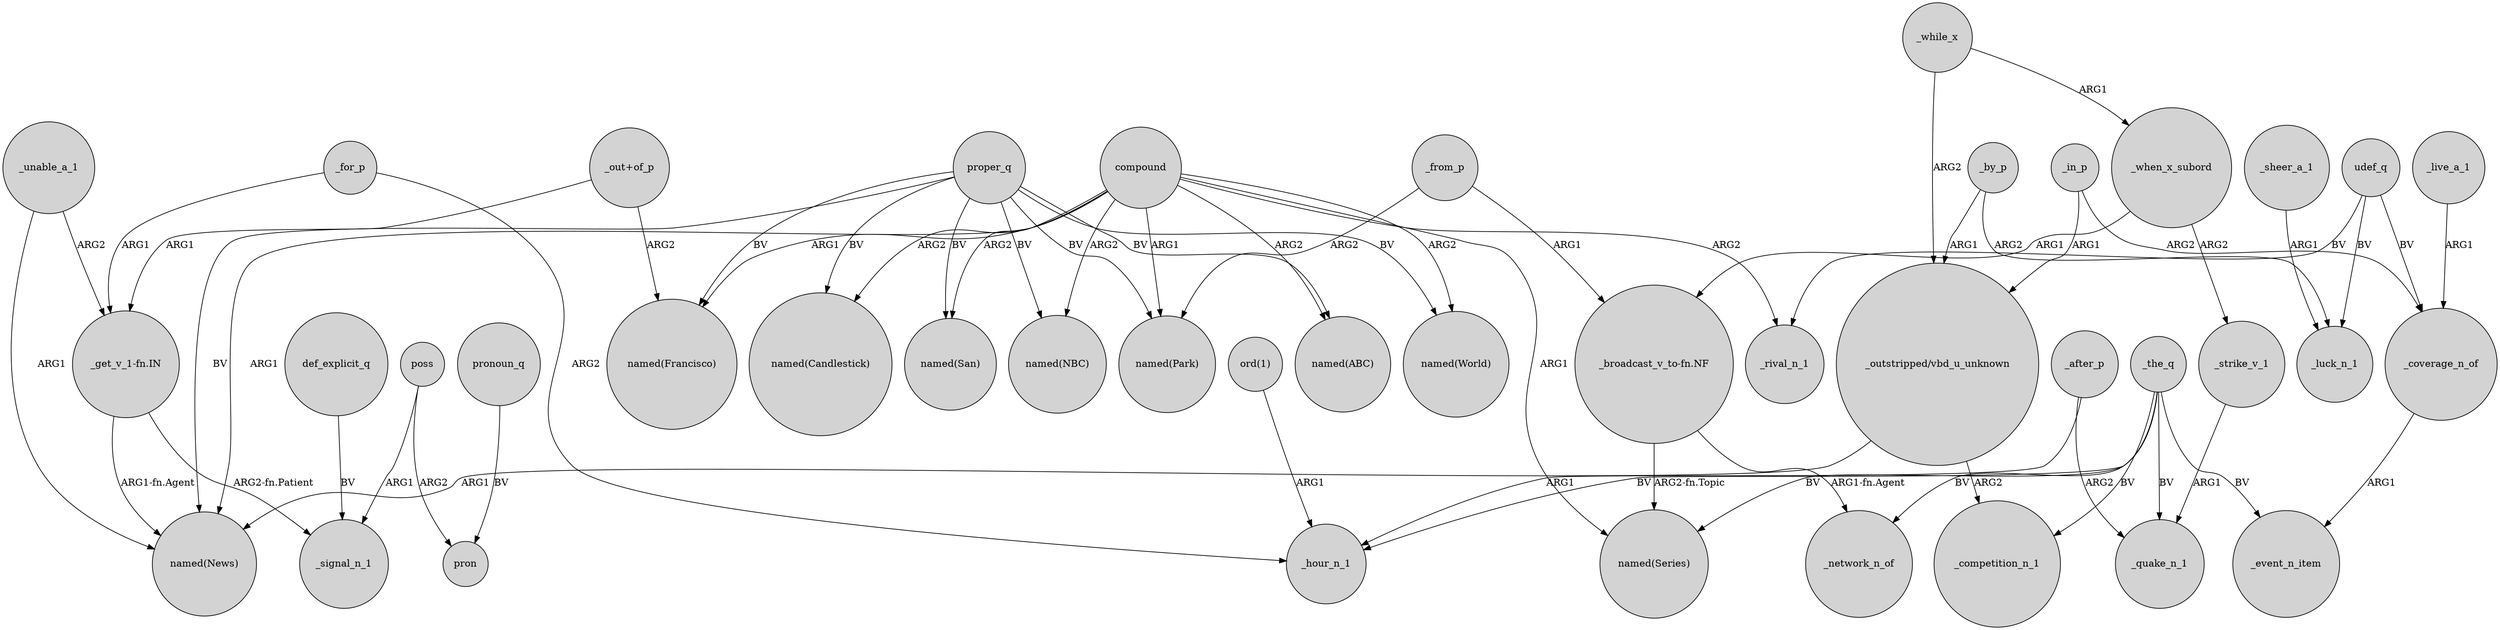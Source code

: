 digraph {
	node [shape=circle style=filled]
	compound -> "named(News)" [label=ARG1]
	def_explicit_q -> _signal_n_1 [label=BV]
	_for_p -> _hour_n_1 [label=ARG2]
	"_broadcast_v_to-fn.NF" -> _network_n_of [label="ARG1-fn.Agent"]
	_the_q -> _competition_n_1 [label=BV]
	"_get_v_1-fn.IN" -> "named(News)" [label="ARG1-fn.Agent"]
	poss -> pron [label=ARG2]
	poss -> _signal_n_1 [label=ARG1]
	proper_q -> "named(Francisco)" [label=BV]
	compound -> "named(San)" [label=ARG2]
	proper_q -> "named(NBC)" [label=BV]
	_the_q -> _quake_n_1 [label=BV]
	udef_q -> _luck_n_1 [label=BV]
	_live_a_1 -> _coverage_n_of [label=ARG1]
	_by_p -> _luck_n_1 [label=ARG2]
	_the_q -> "named(Series)" [label=BV]
	_unable_a_1 -> "named(News)" [label=ARG1]
	udef_q -> _coverage_n_of [label=BV]
	compound -> "named(Series)" [label=ARG1]
	_from_p -> "_broadcast_v_to-fn.NF" [label=ARG1]
	"_get_v_1-fn.IN" -> _signal_n_1 [label="ARG2-fn.Patient"]
	_for_p -> "_get_v_1-fn.IN" [label=ARG1]
	_when_x_subord -> _strike_v_1 [label=ARG2]
	"_outstripped/vbd_u_unknown" -> _competition_n_1 [label=ARG2]
	"_out+of_p" -> "named(Francisco)" [label=ARG2]
	proper_q -> "named(News)" [label=BV]
	"ord(1)" -> _hour_n_1 [label=ARG1]
	_after_p -> _hour_n_1 [label=ARG1]
	proper_q -> "named(Park)" [label=BV]
	_in_p -> _coverage_n_of [label=ARG2]
	compound -> _rival_n_1 [label=ARG2]
	_the_q -> _network_n_of [label=BV]
	_when_x_subord -> "_broadcast_v_to-fn.NF" [label=ARG1]
	pronoun_q -> pron [label=BV]
	_strike_v_1 -> _quake_n_1 [label=ARG1]
	compound -> "named(World)" [label=ARG2]
	"_broadcast_v_to-fn.NF" -> "named(Series)" [label="ARG2-fn.Topic"]
	proper_q -> "named(Candlestick)" [label=BV]
	compound -> "named(ABC)" [label=ARG2]
	_by_p -> "_outstripped/vbd_u_unknown" [label=ARG1]
	proper_q -> "named(ABC)" [label=BV]
	proper_q -> "named(World)" [label=BV]
	_from_p -> "named(Park)" [label=ARG2]
	"_outstripped/vbd_u_unknown" -> "named(News)" [label=ARG1]
	compound -> "named(NBC)" [label=ARG2]
	_while_x -> _when_x_subord [label=ARG1]
	_sheer_a_1 -> _luck_n_1 [label=ARG1]
	_unable_a_1 -> "_get_v_1-fn.IN" [label=ARG2]
	compound -> "named(Francisco)" [label=ARG1]
	_the_q -> _hour_n_1 [label=BV]
	_after_p -> _quake_n_1 [label=ARG2]
	_coverage_n_of -> _event_n_item [label=ARG1]
	udef_q -> _rival_n_1 [label=BV]
	_while_x -> "_outstripped/vbd_u_unknown" [label=ARG2]
	proper_q -> "named(San)" [label=BV]
	compound -> "named(Park)" [label=ARG1]
	compound -> "named(Candlestick)" [label=ARG2]
	"_out+of_p" -> "_get_v_1-fn.IN" [label=ARG1]
	_in_p -> "_outstripped/vbd_u_unknown" [label=ARG1]
	_the_q -> _event_n_item [label=BV]
}
